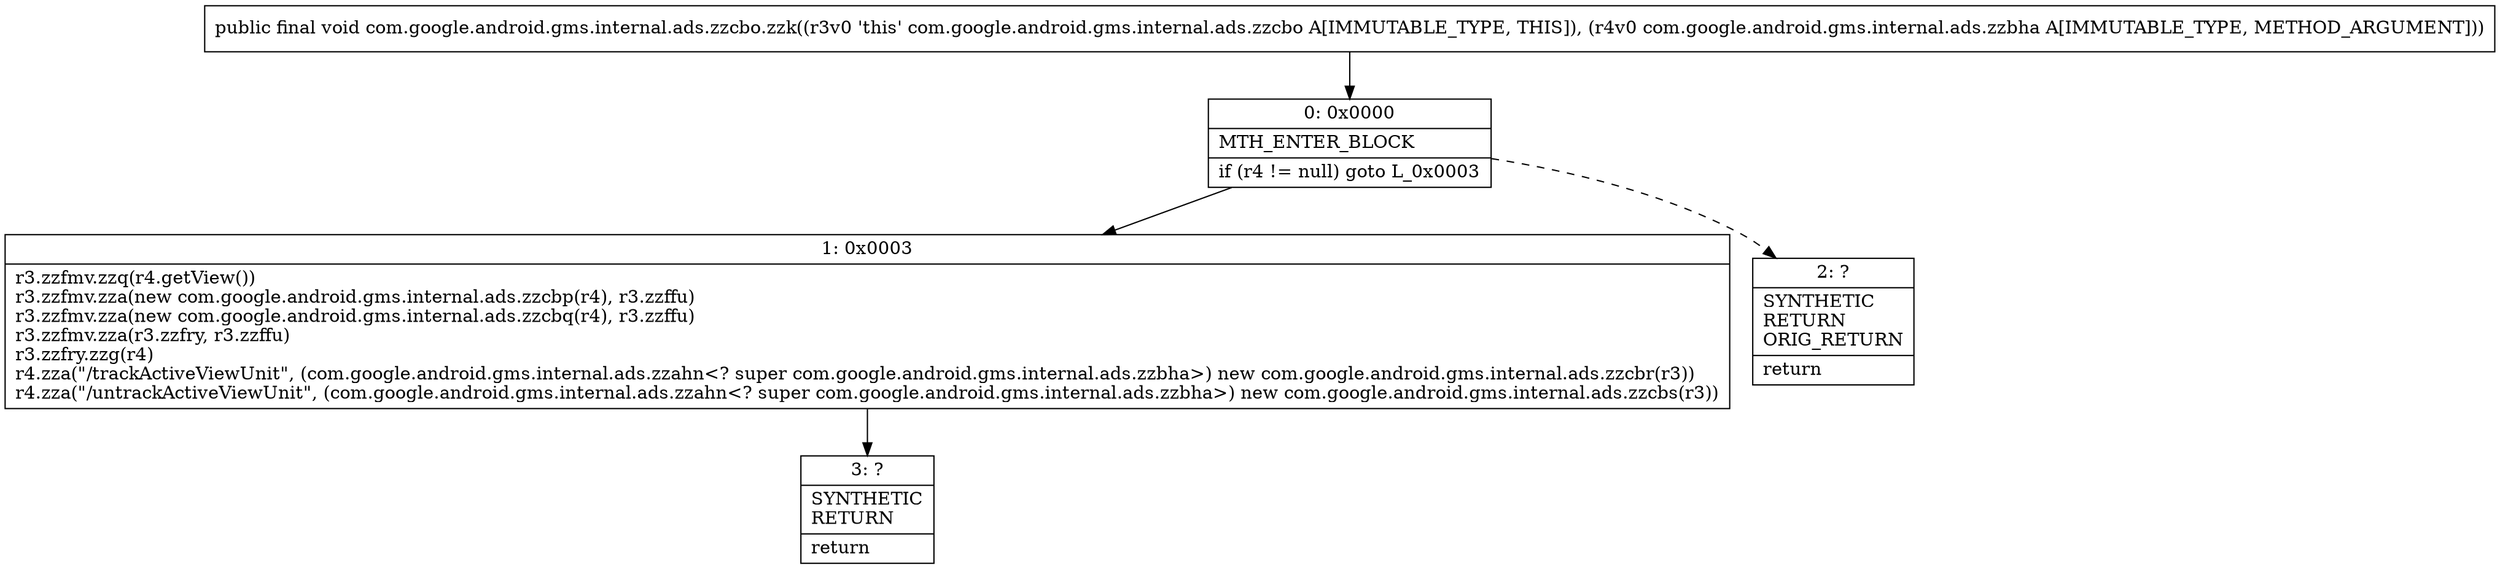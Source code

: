 digraph "CFG forcom.google.android.gms.internal.ads.zzcbo.zzk(Lcom\/google\/android\/gms\/internal\/ads\/zzbha;)V" {
Node_0 [shape=record,label="{0\:\ 0x0000|MTH_ENTER_BLOCK\l|if (r4 != null) goto L_0x0003\l}"];
Node_1 [shape=record,label="{1\:\ 0x0003|r3.zzfmv.zzq(r4.getView())\lr3.zzfmv.zza(new com.google.android.gms.internal.ads.zzcbp(r4), r3.zzffu)\lr3.zzfmv.zza(new com.google.android.gms.internal.ads.zzcbq(r4), r3.zzffu)\lr3.zzfmv.zza(r3.zzfry, r3.zzffu)\lr3.zzfry.zzg(r4)\lr4.zza(\"\/trackActiveViewUnit\", (com.google.android.gms.internal.ads.zzahn\<? super com.google.android.gms.internal.ads.zzbha\>) new com.google.android.gms.internal.ads.zzcbr(r3))\lr4.zza(\"\/untrackActiveViewUnit\", (com.google.android.gms.internal.ads.zzahn\<? super com.google.android.gms.internal.ads.zzbha\>) new com.google.android.gms.internal.ads.zzcbs(r3))\l}"];
Node_2 [shape=record,label="{2\:\ ?|SYNTHETIC\lRETURN\lORIG_RETURN\l|return\l}"];
Node_3 [shape=record,label="{3\:\ ?|SYNTHETIC\lRETURN\l|return\l}"];
MethodNode[shape=record,label="{public final void com.google.android.gms.internal.ads.zzcbo.zzk((r3v0 'this' com.google.android.gms.internal.ads.zzcbo A[IMMUTABLE_TYPE, THIS]), (r4v0 com.google.android.gms.internal.ads.zzbha A[IMMUTABLE_TYPE, METHOD_ARGUMENT])) }"];
MethodNode -> Node_0;
Node_0 -> Node_1;
Node_0 -> Node_2[style=dashed];
Node_1 -> Node_3;
}

